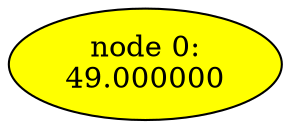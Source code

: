digraph "output_files/simp_graph11" {
"node 0:
49.000000";
	"node 0:
49.000000"[style="filled",fillcolor="yellow"]
}
